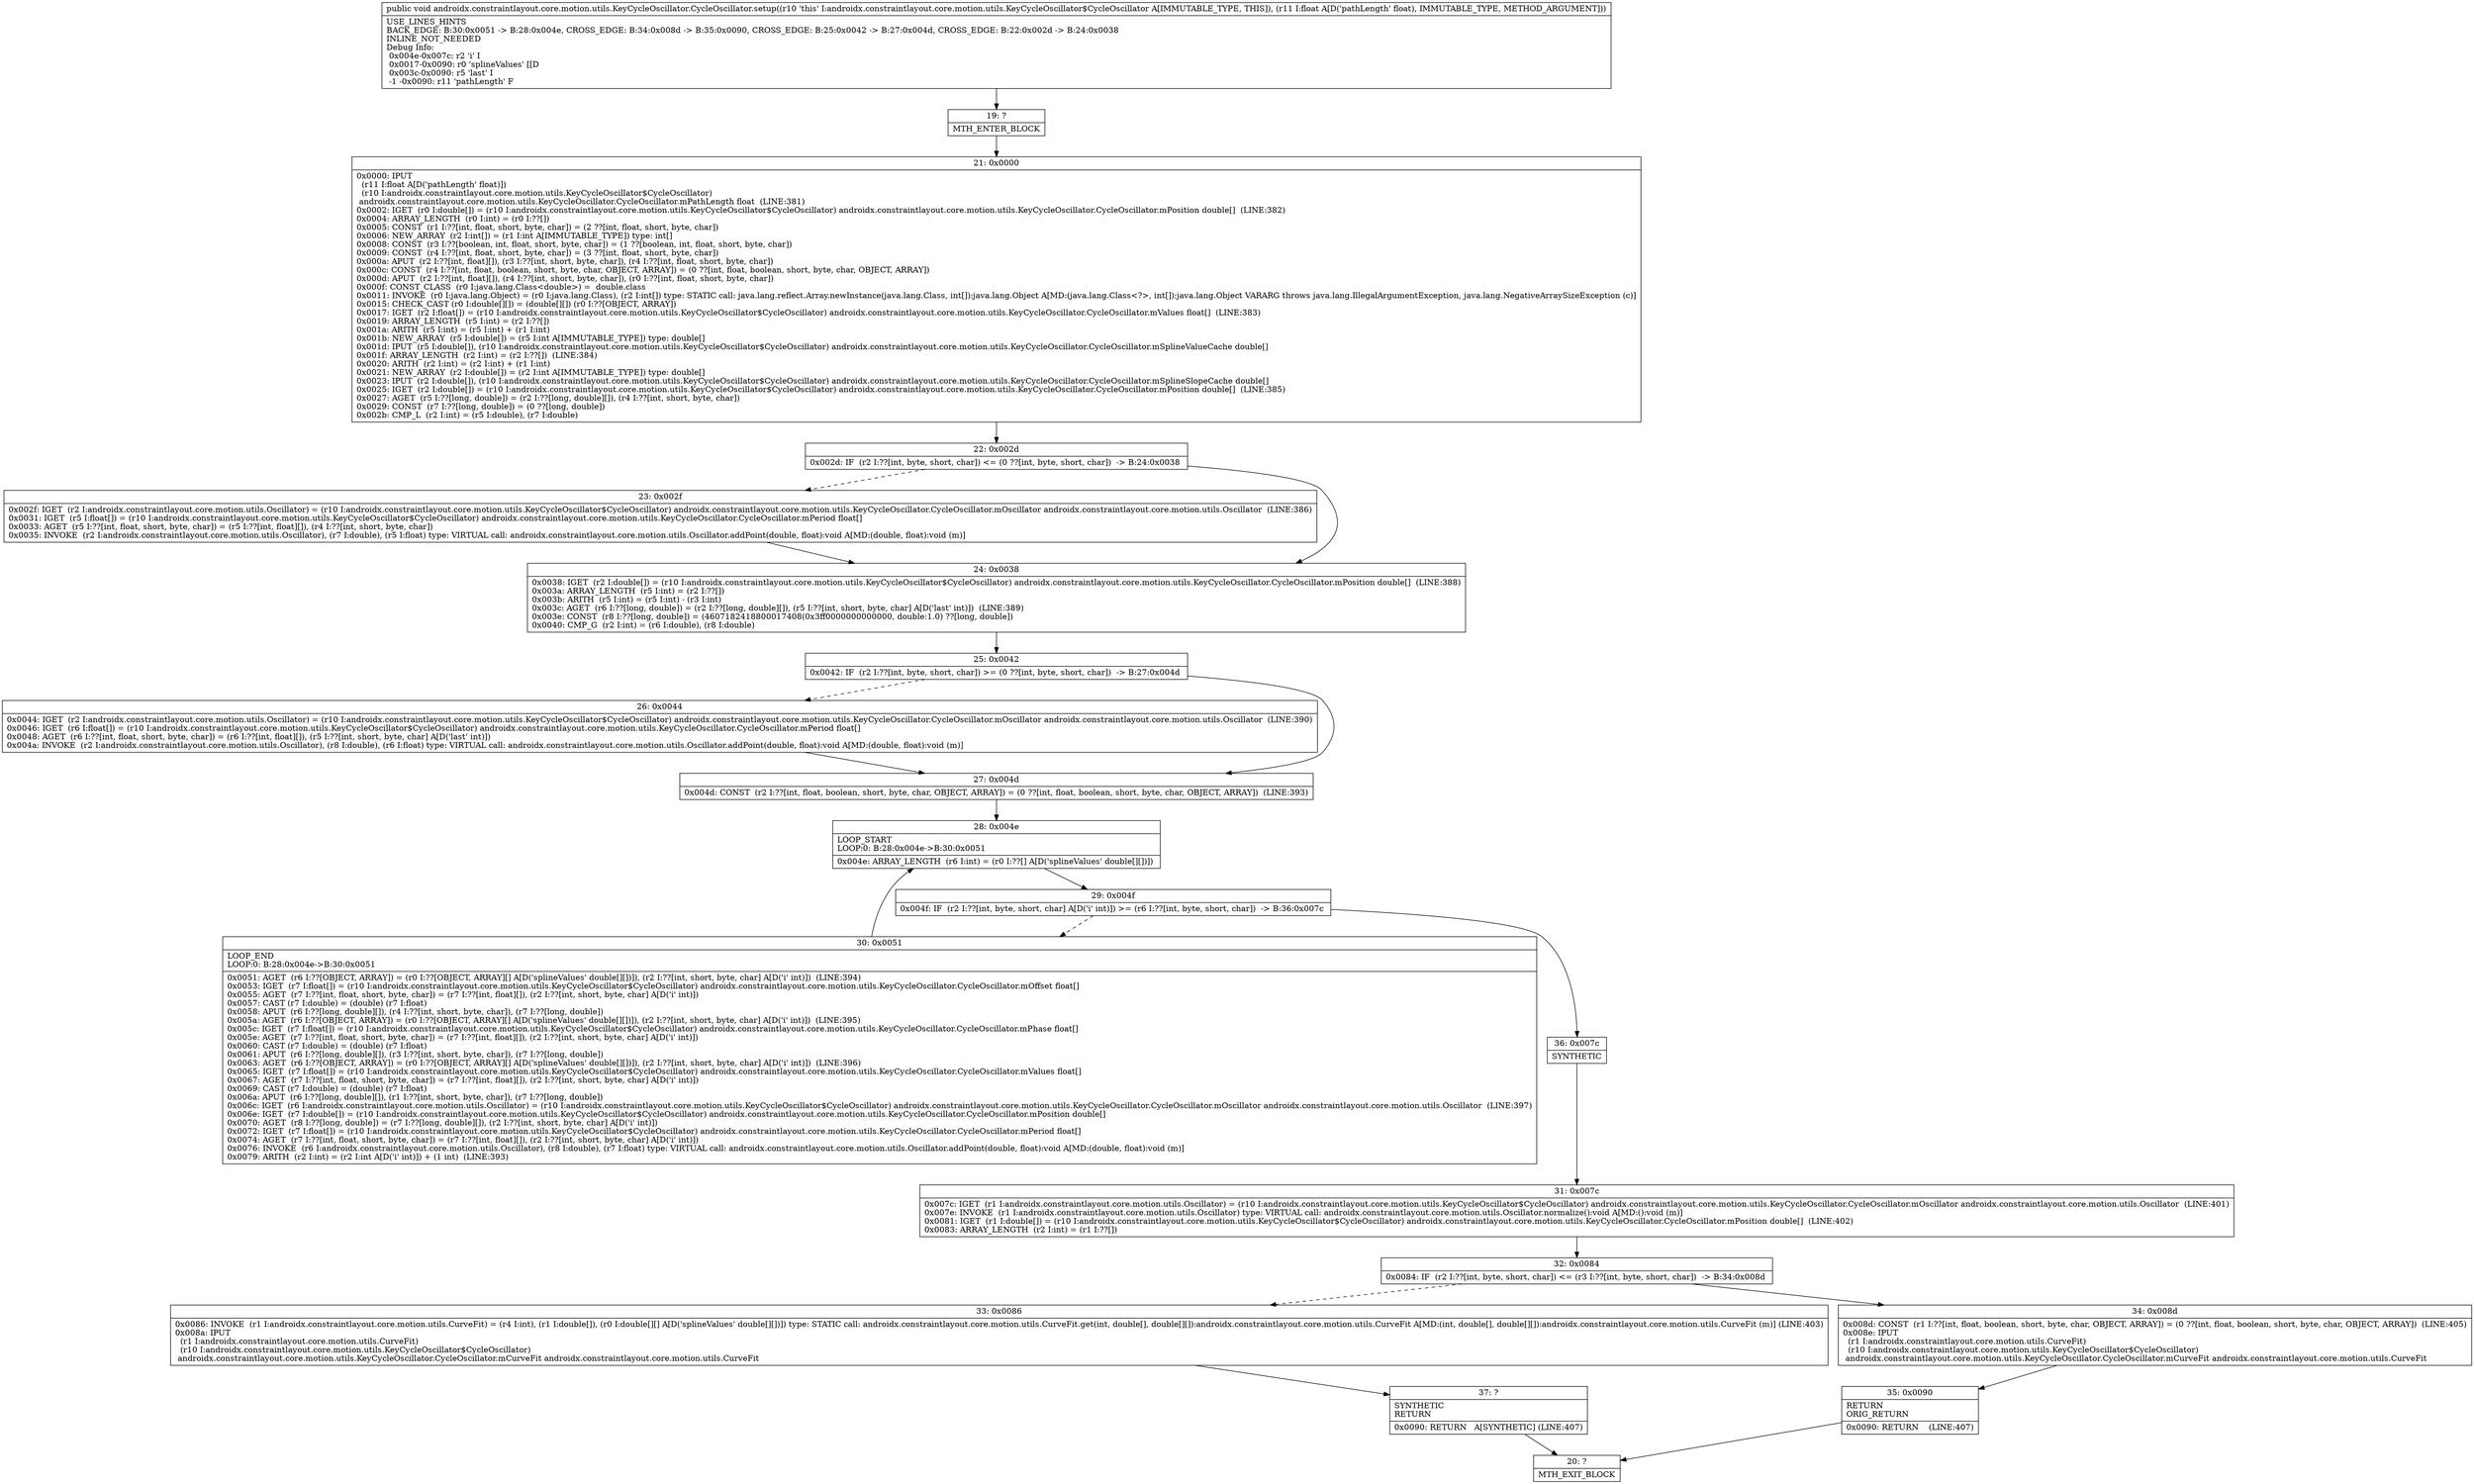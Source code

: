digraph "CFG forandroidx.constraintlayout.core.motion.utils.KeyCycleOscillator.CycleOscillator.setup(F)V" {
Node_19 [shape=record,label="{19\:\ ?|MTH_ENTER_BLOCK\l}"];
Node_21 [shape=record,label="{21\:\ 0x0000|0x0000: IPUT  \l  (r11 I:float A[D('pathLength' float)])\l  (r10 I:androidx.constraintlayout.core.motion.utils.KeyCycleOscillator$CycleOscillator)\l androidx.constraintlayout.core.motion.utils.KeyCycleOscillator.CycleOscillator.mPathLength float  (LINE:381)\l0x0002: IGET  (r0 I:double[]) = (r10 I:androidx.constraintlayout.core.motion.utils.KeyCycleOscillator$CycleOscillator) androidx.constraintlayout.core.motion.utils.KeyCycleOscillator.CycleOscillator.mPosition double[]  (LINE:382)\l0x0004: ARRAY_LENGTH  (r0 I:int) = (r0 I:??[]) \l0x0005: CONST  (r1 I:??[int, float, short, byte, char]) = (2 ??[int, float, short, byte, char]) \l0x0006: NEW_ARRAY  (r2 I:int[]) = (r1 I:int A[IMMUTABLE_TYPE]) type: int[] \l0x0008: CONST  (r3 I:??[boolean, int, float, short, byte, char]) = (1 ??[boolean, int, float, short, byte, char]) \l0x0009: CONST  (r4 I:??[int, float, short, byte, char]) = (3 ??[int, float, short, byte, char]) \l0x000a: APUT  (r2 I:??[int, float][]), (r3 I:??[int, short, byte, char]), (r4 I:??[int, float, short, byte, char]) \l0x000c: CONST  (r4 I:??[int, float, boolean, short, byte, char, OBJECT, ARRAY]) = (0 ??[int, float, boolean, short, byte, char, OBJECT, ARRAY]) \l0x000d: APUT  (r2 I:??[int, float][]), (r4 I:??[int, short, byte, char]), (r0 I:??[int, float, short, byte, char]) \l0x000f: CONST_CLASS  (r0 I:java.lang.Class\<double\>) =  double.class \l0x0011: INVOKE  (r0 I:java.lang.Object) = (r0 I:java.lang.Class), (r2 I:int[]) type: STATIC call: java.lang.reflect.Array.newInstance(java.lang.Class, int[]):java.lang.Object A[MD:(java.lang.Class\<?\>, int[]):java.lang.Object VARARG throws java.lang.IllegalArgumentException, java.lang.NegativeArraySizeException (c)]\l0x0015: CHECK_CAST (r0 I:double[][]) = (double[][]) (r0 I:??[OBJECT, ARRAY]) \l0x0017: IGET  (r2 I:float[]) = (r10 I:androidx.constraintlayout.core.motion.utils.KeyCycleOscillator$CycleOscillator) androidx.constraintlayout.core.motion.utils.KeyCycleOscillator.CycleOscillator.mValues float[]  (LINE:383)\l0x0019: ARRAY_LENGTH  (r5 I:int) = (r2 I:??[]) \l0x001a: ARITH  (r5 I:int) = (r5 I:int) + (r1 I:int) \l0x001b: NEW_ARRAY  (r5 I:double[]) = (r5 I:int A[IMMUTABLE_TYPE]) type: double[] \l0x001d: IPUT  (r5 I:double[]), (r10 I:androidx.constraintlayout.core.motion.utils.KeyCycleOscillator$CycleOscillator) androidx.constraintlayout.core.motion.utils.KeyCycleOscillator.CycleOscillator.mSplineValueCache double[] \l0x001f: ARRAY_LENGTH  (r2 I:int) = (r2 I:??[])  (LINE:384)\l0x0020: ARITH  (r2 I:int) = (r2 I:int) + (r1 I:int) \l0x0021: NEW_ARRAY  (r2 I:double[]) = (r2 I:int A[IMMUTABLE_TYPE]) type: double[] \l0x0023: IPUT  (r2 I:double[]), (r10 I:androidx.constraintlayout.core.motion.utils.KeyCycleOscillator$CycleOscillator) androidx.constraintlayout.core.motion.utils.KeyCycleOscillator.CycleOscillator.mSplineSlopeCache double[] \l0x0025: IGET  (r2 I:double[]) = (r10 I:androidx.constraintlayout.core.motion.utils.KeyCycleOscillator$CycleOscillator) androidx.constraintlayout.core.motion.utils.KeyCycleOscillator.CycleOscillator.mPosition double[]  (LINE:385)\l0x0027: AGET  (r5 I:??[long, double]) = (r2 I:??[long, double][]), (r4 I:??[int, short, byte, char]) \l0x0029: CONST  (r7 I:??[long, double]) = (0 ??[long, double]) \l0x002b: CMP_L  (r2 I:int) = (r5 I:double), (r7 I:double) \l}"];
Node_22 [shape=record,label="{22\:\ 0x002d|0x002d: IF  (r2 I:??[int, byte, short, char]) \<= (0 ??[int, byte, short, char])  \-\> B:24:0x0038 \l}"];
Node_23 [shape=record,label="{23\:\ 0x002f|0x002f: IGET  (r2 I:androidx.constraintlayout.core.motion.utils.Oscillator) = (r10 I:androidx.constraintlayout.core.motion.utils.KeyCycleOscillator$CycleOscillator) androidx.constraintlayout.core.motion.utils.KeyCycleOscillator.CycleOscillator.mOscillator androidx.constraintlayout.core.motion.utils.Oscillator  (LINE:386)\l0x0031: IGET  (r5 I:float[]) = (r10 I:androidx.constraintlayout.core.motion.utils.KeyCycleOscillator$CycleOscillator) androidx.constraintlayout.core.motion.utils.KeyCycleOscillator.CycleOscillator.mPeriod float[] \l0x0033: AGET  (r5 I:??[int, float, short, byte, char]) = (r5 I:??[int, float][]), (r4 I:??[int, short, byte, char]) \l0x0035: INVOKE  (r2 I:androidx.constraintlayout.core.motion.utils.Oscillator), (r7 I:double), (r5 I:float) type: VIRTUAL call: androidx.constraintlayout.core.motion.utils.Oscillator.addPoint(double, float):void A[MD:(double, float):void (m)]\l}"];
Node_24 [shape=record,label="{24\:\ 0x0038|0x0038: IGET  (r2 I:double[]) = (r10 I:androidx.constraintlayout.core.motion.utils.KeyCycleOscillator$CycleOscillator) androidx.constraintlayout.core.motion.utils.KeyCycleOscillator.CycleOscillator.mPosition double[]  (LINE:388)\l0x003a: ARRAY_LENGTH  (r5 I:int) = (r2 I:??[]) \l0x003b: ARITH  (r5 I:int) = (r5 I:int) \- (r3 I:int) \l0x003c: AGET  (r6 I:??[long, double]) = (r2 I:??[long, double][]), (r5 I:??[int, short, byte, char] A[D('last' int)])  (LINE:389)\l0x003e: CONST  (r8 I:??[long, double]) = (4607182418800017408(0x3ff0000000000000, double:1.0) ??[long, double]) \l0x0040: CMP_G  (r2 I:int) = (r6 I:double), (r8 I:double) \l}"];
Node_25 [shape=record,label="{25\:\ 0x0042|0x0042: IF  (r2 I:??[int, byte, short, char]) \>= (0 ??[int, byte, short, char])  \-\> B:27:0x004d \l}"];
Node_26 [shape=record,label="{26\:\ 0x0044|0x0044: IGET  (r2 I:androidx.constraintlayout.core.motion.utils.Oscillator) = (r10 I:androidx.constraintlayout.core.motion.utils.KeyCycleOscillator$CycleOscillator) androidx.constraintlayout.core.motion.utils.KeyCycleOscillator.CycleOscillator.mOscillator androidx.constraintlayout.core.motion.utils.Oscillator  (LINE:390)\l0x0046: IGET  (r6 I:float[]) = (r10 I:androidx.constraintlayout.core.motion.utils.KeyCycleOscillator$CycleOscillator) androidx.constraintlayout.core.motion.utils.KeyCycleOscillator.CycleOscillator.mPeriod float[] \l0x0048: AGET  (r6 I:??[int, float, short, byte, char]) = (r6 I:??[int, float][]), (r5 I:??[int, short, byte, char] A[D('last' int)]) \l0x004a: INVOKE  (r2 I:androidx.constraintlayout.core.motion.utils.Oscillator), (r8 I:double), (r6 I:float) type: VIRTUAL call: androidx.constraintlayout.core.motion.utils.Oscillator.addPoint(double, float):void A[MD:(double, float):void (m)]\l}"];
Node_27 [shape=record,label="{27\:\ 0x004d|0x004d: CONST  (r2 I:??[int, float, boolean, short, byte, char, OBJECT, ARRAY]) = (0 ??[int, float, boolean, short, byte, char, OBJECT, ARRAY])  (LINE:393)\l}"];
Node_28 [shape=record,label="{28\:\ 0x004e|LOOP_START\lLOOP:0: B:28:0x004e\-\>B:30:0x0051\l|0x004e: ARRAY_LENGTH  (r6 I:int) = (r0 I:??[] A[D('splineValues' double[][])]) \l}"];
Node_29 [shape=record,label="{29\:\ 0x004f|0x004f: IF  (r2 I:??[int, byte, short, char] A[D('i' int)]) \>= (r6 I:??[int, byte, short, char])  \-\> B:36:0x007c \l}"];
Node_30 [shape=record,label="{30\:\ 0x0051|LOOP_END\lLOOP:0: B:28:0x004e\-\>B:30:0x0051\l|0x0051: AGET  (r6 I:??[OBJECT, ARRAY]) = (r0 I:??[OBJECT, ARRAY][] A[D('splineValues' double[][])]), (r2 I:??[int, short, byte, char] A[D('i' int)])  (LINE:394)\l0x0053: IGET  (r7 I:float[]) = (r10 I:androidx.constraintlayout.core.motion.utils.KeyCycleOscillator$CycleOscillator) androidx.constraintlayout.core.motion.utils.KeyCycleOscillator.CycleOscillator.mOffset float[] \l0x0055: AGET  (r7 I:??[int, float, short, byte, char]) = (r7 I:??[int, float][]), (r2 I:??[int, short, byte, char] A[D('i' int)]) \l0x0057: CAST (r7 I:double) = (double) (r7 I:float) \l0x0058: APUT  (r6 I:??[long, double][]), (r4 I:??[int, short, byte, char]), (r7 I:??[long, double]) \l0x005a: AGET  (r6 I:??[OBJECT, ARRAY]) = (r0 I:??[OBJECT, ARRAY][] A[D('splineValues' double[][])]), (r2 I:??[int, short, byte, char] A[D('i' int)])  (LINE:395)\l0x005c: IGET  (r7 I:float[]) = (r10 I:androidx.constraintlayout.core.motion.utils.KeyCycleOscillator$CycleOscillator) androidx.constraintlayout.core.motion.utils.KeyCycleOscillator.CycleOscillator.mPhase float[] \l0x005e: AGET  (r7 I:??[int, float, short, byte, char]) = (r7 I:??[int, float][]), (r2 I:??[int, short, byte, char] A[D('i' int)]) \l0x0060: CAST (r7 I:double) = (double) (r7 I:float) \l0x0061: APUT  (r6 I:??[long, double][]), (r3 I:??[int, short, byte, char]), (r7 I:??[long, double]) \l0x0063: AGET  (r6 I:??[OBJECT, ARRAY]) = (r0 I:??[OBJECT, ARRAY][] A[D('splineValues' double[][])]), (r2 I:??[int, short, byte, char] A[D('i' int)])  (LINE:396)\l0x0065: IGET  (r7 I:float[]) = (r10 I:androidx.constraintlayout.core.motion.utils.KeyCycleOscillator$CycleOscillator) androidx.constraintlayout.core.motion.utils.KeyCycleOscillator.CycleOscillator.mValues float[] \l0x0067: AGET  (r7 I:??[int, float, short, byte, char]) = (r7 I:??[int, float][]), (r2 I:??[int, short, byte, char] A[D('i' int)]) \l0x0069: CAST (r7 I:double) = (double) (r7 I:float) \l0x006a: APUT  (r6 I:??[long, double][]), (r1 I:??[int, short, byte, char]), (r7 I:??[long, double]) \l0x006c: IGET  (r6 I:androidx.constraintlayout.core.motion.utils.Oscillator) = (r10 I:androidx.constraintlayout.core.motion.utils.KeyCycleOscillator$CycleOscillator) androidx.constraintlayout.core.motion.utils.KeyCycleOscillator.CycleOscillator.mOscillator androidx.constraintlayout.core.motion.utils.Oscillator  (LINE:397)\l0x006e: IGET  (r7 I:double[]) = (r10 I:androidx.constraintlayout.core.motion.utils.KeyCycleOscillator$CycleOscillator) androidx.constraintlayout.core.motion.utils.KeyCycleOscillator.CycleOscillator.mPosition double[] \l0x0070: AGET  (r8 I:??[long, double]) = (r7 I:??[long, double][]), (r2 I:??[int, short, byte, char] A[D('i' int)]) \l0x0072: IGET  (r7 I:float[]) = (r10 I:androidx.constraintlayout.core.motion.utils.KeyCycleOscillator$CycleOscillator) androidx.constraintlayout.core.motion.utils.KeyCycleOscillator.CycleOscillator.mPeriod float[] \l0x0074: AGET  (r7 I:??[int, float, short, byte, char]) = (r7 I:??[int, float][]), (r2 I:??[int, short, byte, char] A[D('i' int)]) \l0x0076: INVOKE  (r6 I:androidx.constraintlayout.core.motion.utils.Oscillator), (r8 I:double), (r7 I:float) type: VIRTUAL call: androidx.constraintlayout.core.motion.utils.Oscillator.addPoint(double, float):void A[MD:(double, float):void (m)]\l0x0079: ARITH  (r2 I:int) = (r2 I:int A[D('i' int)]) + (1 int)  (LINE:393)\l}"];
Node_36 [shape=record,label="{36\:\ 0x007c|SYNTHETIC\l}"];
Node_31 [shape=record,label="{31\:\ 0x007c|0x007c: IGET  (r1 I:androidx.constraintlayout.core.motion.utils.Oscillator) = (r10 I:androidx.constraintlayout.core.motion.utils.KeyCycleOscillator$CycleOscillator) androidx.constraintlayout.core.motion.utils.KeyCycleOscillator.CycleOscillator.mOscillator androidx.constraintlayout.core.motion.utils.Oscillator  (LINE:401)\l0x007e: INVOKE  (r1 I:androidx.constraintlayout.core.motion.utils.Oscillator) type: VIRTUAL call: androidx.constraintlayout.core.motion.utils.Oscillator.normalize():void A[MD:():void (m)]\l0x0081: IGET  (r1 I:double[]) = (r10 I:androidx.constraintlayout.core.motion.utils.KeyCycleOscillator$CycleOscillator) androidx.constraintlayout.core.motion.utils.KeyCycleOscillator.CycleOscillator.mPosition double[]  (LINE:402)\l0x0083: ARRAY_LENGTH  (r2 I:int) = (r1 I:??[]) \l}"];
Node_32 [shape=record,label="{32\:\ 0x0084|0x0084: IF  (r2 I:??[int, byte, short, char]) \<= (r3 I:??[int, byte, short, char])  \-\> B:34:0x008d \l}"];
Node_33 [shape=record,label="{33\:\ 0x0086|0x0086: INVOKE  (r1 I:androidx.constraintlayout.core.motion.utils.CurveFit) = (r4 I:int), (r1 I:double[]), (r0 I:double[][] A[D('splineValues' double[][])]) type: STATIC call: androidx.constraintlayout.core.motion.utils.CurveFit.get(int, double[], double[][]):androidx.constraintlayout.core.motion.utils.CurveFit A[MD:(int, double[], double[][]):androidx.constraintlayout.core.motion.utils.CurveFit (m)] (LINE:403)\l0x008a: IPUT  \l  (r1 I:androidx.constraintlayout.core.motion.utils.CurveFit)\l  (r10 I:androidx.constraintlayout.core.motion.utils.KeyCycleOscillator$CycleOscillator)\l androidx.constraintlayout.core.motion.utils.KeyCycleOscillator.CycleOscillator.mCurveFit androidx.constraintlayout.core.motion.utils.CurveFit \l}"];
Node_37 [shape=record,label="{37\:\ ?|SYNTHETIC\lRETURN\l|0x0090: RETURN   A[SYNTHETIC] (LINE:407)\l}"];
Node_20 [shape=record,label="{20\:\ ?|MTH_EXIT_BLOCK\l}"];
Node_34 [shape=record,label="{34\:\ 0x008d|0x008d: CONST  (r1 I:??[int, float, boolean, short, byte, char, OBJECT, ARRAY]) = (0 ??[int, float, boolean, short, byte, char, OBJECT, ARRAY])  (LINE:405)\l0x008e: IPUT  \l  (r1 I:androidx.constraintlayout.core.motion.utils.CurveFit)\l  (r10 I:androidx.constraintlayout.core.motion.utils.KeyCycleOscillator$CycleOscillator)\l androidx.constraintlayout.core.motion.utils.KeyCycleOscillator.CycleOscillator.mCurveFit androidx.constraintlayout.core.motion.utils.CurveFit \l}"];
Node_35 [shape=record,label="{35\:\ 0x0090|RETURN\lORIG_RETURN\l|0x0090: RETURN    (LINE:407)\l}"];
MethodNode[shape=record,label="{public void androidx.constraintlayout.core.motion.utils.KeyCycleOscillator.CycleOscillator.setup((r10 'this' I:androidx.constraintlayout.core.motion.utils.KeyCycleOscillator$CycleOscillator A[IMMUTABLE_TYPE, THIS]), (r11 I:float A[D('pathLength' float), IMMUTABLE_TYPE, METHOD_ARGUMENT]))  | USE_LINES_HINTS\lBACK_EDGE: B:30:0x0051 \-\> B:28:0x004e, CROSS_EDGE: B:34:0x008d \-\> B:35:0x0090, CROSS_EDGE: B:25:0x0042 \-\> B:27:0x004d, CROSS_EDGE: B:22:0x002d \-\> B:24:0x0038\lINLINE_NOT_NEEDED\lDebug Info:\l  0x004e\-0x007c: r2 'i' I\l  0x0017\-0x0090: r0 'splineValues' [[D\l  0x003c\-0x0090: r5 'last' I\l  \-1 \-0x0090: r11 'pathLength' F\l}"];
MethodNode -> Node_19;Node_19 -> Node_21;
Node_21 -> Node_22;
Node_22 -> Node_23[style=dashed];
Node_22 -> Node_24;
Node_23 -> Node_24;
Node_24 -> Node_25;
Node_25 -> Node_26[style=dashed];
Node_25 -> Node_27;
Node_26 -> Node_27;
Node_27 -> Node_28;
Node_28 -> Node_29;
Node_29 -> Node_30[style=dashed];
Node_29 -> Node_36;
Node_30 -> Node_28;
Node_36 -> Node_31;
Node_31 -> Node_32;
Node_32 -> Node_33[style=dashed];
Node_32 -> Node_34;
Node_33 -> Node_37;
Node_37 -> Node_20;
Node_34 -> Node_35;
Node_35 -> Node_20;
}

